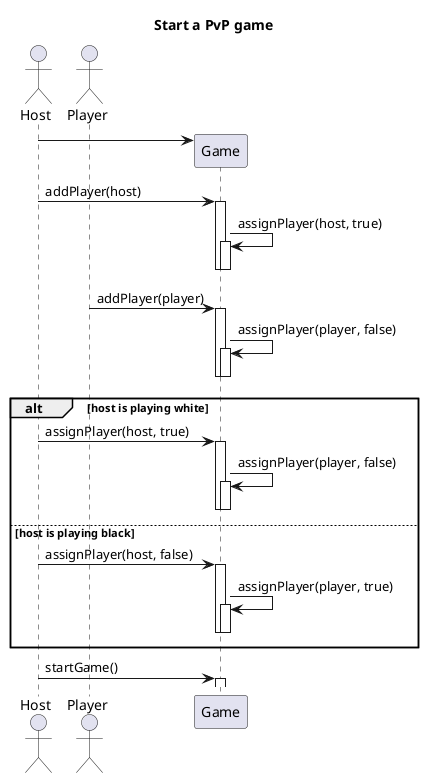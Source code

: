 @startuml

title Start a PvP game

actor Host
actor Player

Host -> Game **
Host -> Game : addPlayer(host)
activate Game
Game -> Game : assignPlayer(host, true)
activate Game
deactivate Game
deactivate Game

Player -> Game : addPlayer(player)
activate Game
Game -> Game : assignPlayer(player, false)
activate Game
deactivate Game
deactivate Game

alt host is playing white
    Host -> Game : assignPlayer(host, true)
    activate Game
    Game -> Game : assignPlayer(player, false)
    activate Game
    deactivate Game
    deactivate Game
else host is playing black
    Host -> Game : assignPlayer(host, false)
    activate Game
    Game -> Game : assignPlayer(player, true)
    activate Game
    deactivate Game
    deactivate Game
end

Host -> Game : startGame()
activate Game

' TODO: Add reference to play game here

@enduml
